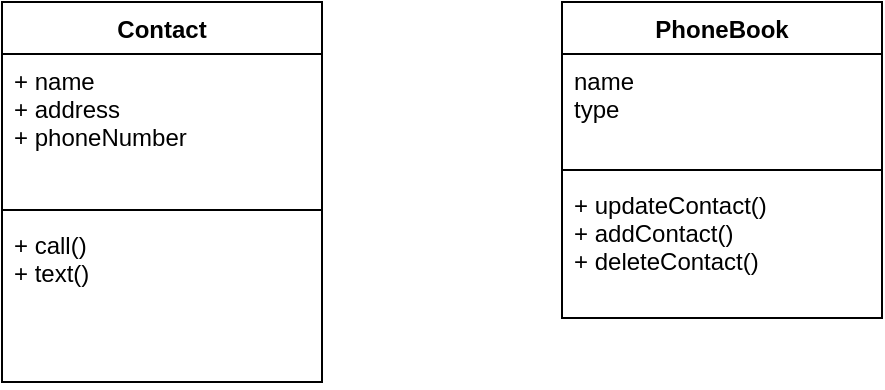 <mxfile version="20.8.16" type="device" pages="2"><diagram name="pureOOP" id="_ozzcdA4qaeqQsd1lGuB"><mxGraphModel dx="409" dy="270" grid="1" gridSize="10" guides="1" tooltips="1" connect="1" arrows="1" fold="1" page="1" pageScale="1" pageWidth="827" pageHeight="1169" math="0" shadow="0"><root><mxCell id="0"/><mxCell id="1" parent="0"/><mxCell id="THiSLO_yrM8mBC_T4Ixa-1" value="Contact" style="swimlane;fontStyle=1;align=center;verticalAlign=top;childLayout=stackLayout;horizontal=1;startSize=26;horizontalStack=0;resizeParent=1;resizeParentMax=0;resizeLast=0;collapsible=1;marginBottom=0;" vertex="1" parent="1"><mxGeometry x="190" y="40" width="160" height="190" as="geometry"/></mxCell><mxCell id="THiSLO_yrM8mBC_T4Ixa-2" value="+ name&#10;+ address&#10;+ phoneNumber" style="text;strokeColor=none;fillColor=none;align=left;verticalAlign=top;spacingLeft=4;spacingRight=4;overflow=hidden;rotatable=0;points=[[0,0.5],[1,0.5]];portConstraint=eastwest;" vertex="1" parent="THiSLO_yrM8mBC_T4Ixa-1"><mxGeometry y="26" width="160" height="74" as="geometry"/></mxCell><mxCell id="THiSLO_yrM8mBC_T4Ixa-3" value="" style="line;strokeWidth=1;fillColor=none;align=left;verticalAlign=middle;spacingTop=-1;spacingLeft=3;spacingRight=3;rotatable=0;labelPosition=right;points=[];portConstraint=eastwest;strokeColor=inherit;" vertex="1" parent="THiSLO_yrM8mBC_T4Ixa-1"><mxGeometry y="100" width="160" height="8" as="geometry"/></mxCell><mxCell id="THiSLO_yrM8mBC_T4Ixa-4" value="+ call()&#10;+ text()&#10;" style="text;strokeColor=none;fillColor=none;align=left;verticalAlign=top;spacingLeft=4;spacingRight=4;overflow=hidden;rotatable=0;points=[[0,0.5],[1,0.5]];portConstraint=eastwest;" vertex="1" parent="THiSLO_yrM8mBC_T4Ixa-1"><mxGeometry y="108" width="160" height="82" as="geometry"/></mxCell><mxCell id="THiSLO_yrM8mBC_T4Ixa-5" value="PhoneBook" style="swimlane;fontStyle=1;align=center;verticalAlign=top;childLayout=stackLayout;horizontal=1;startSize=26;horizontalStack=0;resizeParent=1;resizeParentMax=0;resizeLast=0;collapsible=1;marginBottom=0;" vertex="1" parent="1"><mxGeometry x="470" y="40" width="160" height="158" as="geometry"/></mxCell><mxCell id="THiSLO_yrM8mBC_T4Ixa-6" value="name&#10;type" style="text;strokeColor=none;fillColor=none;align=left;verticalAlign=top;spacingLeft=4;spacingRight=4;overflow=hidden;rotatable=0;points=[[0,0.5],[1,0.5]];portConstraint=eastwest;" vertex="1" parent="THiSLO_yrM8mBC_T4Ixa-5"><mxGeometry y="26" width="160" height="54" as="geometry"/></mxCell><mxCell id="THiSLO_yrM8mBC_T4Ixa-7" value="" style="line;strokeWidth=1;fillColor=none;align=left;verticalAlign=middle;spacingTop=-1;spacingLeft=3;spacingRight=3;rotatable=0;labelPosition=right;points=[];portConstraint=eastwest;strokeColor=inherit;" vertex="1" parent="THiSLO_yrM8mBC_T4Ixa-5"><mxGeometry y="80" width="160" height="8" as="geometry"/></mxCell><mxCell id="THiSLO_yrM8mBC_T4Ixa-8" value="+ updateContact()&#10;+ addContact()&#10;+ deleteContact()" style="text;strokeColor=none;fillColor=none;align=left;verticalAlign=top;spacingLeft=4;spacingRight=4;overflow=hidden;rotatable=0;points=[[0,0.5],[1,0.5]];portConstraint=eastwest;" vertex="1" parent="THiSLO_yrM8mBC_T4Ixa-5"><mxGeometry y="88" width="160" height="70" as="geometry"/></mxCell></root></mxGraphModel></diagram><diagram id="034tErN6mPgmRgYVALCg" name="ddd - domain driven design"><mxGraphModel dx="1420" dy="1560" grid="1" gridSize="10" guides="1" tooltips="1" connect="1" arrows="1" fold="1" page="1" pageScale="1" pageWidth="827" pageHeight="1169" math="0" shadow="0"><root><mxCell id="0"/><mxCell id="1" parent="0"/><mxCell id="s6jqe-sYnxr6uZSqgJ3I-1" value="Contact" style="swimlane;fontStyle=1;align=center;verticalAlign=top;childLayout=stackLayout;horizontal=1;startSize=26;horizontalStack=0;resizeParent=1;resizeParentMax=0;resizeLast=0;collapsible=1;marginBottom=0;fillColor=#ffe6cc;strokeColor=#d79b00;" vertex="1" parent="1"><mxGeometry x="50" y="146" width="160" height="108" as="geometry"/></mxCell><mxCell id="s6jqe-sYnxr6uZSqgJ3I-2" value="+ name&#10;+ address&#10;+ phoneNumber" style="text;strokeColor=none;fillColor=none;align=left;verticalAlign=top;spacingLeft=4;spacingRight=4;overflow=hidden;rotatable=0;points=[[0,0.5],[1,0.5]];portConstraint=eastwest;" vertex="1" parent="s6jqe-sYnxr6uZSqgJ3I-1"><mxGeometry y="26" width="160" height="74" as="geometry"/></mxCell><mxCell id="s6jqe-sYnxr6uZSqgJ3I-3" value="" style="line;strokeWidth=1;fillColor=none;align=left;verticalAlign=middle;spacingTop=-1;spacingLeft=3;spacingRight=3;rotatable=0;labelPosition=right;points=[];portConstraint=eastwest;strokeColor=inherit;" vertex="1" parent="s6jqe-sYnxr6uZSqgJ3I-1"><mxGeometry y="100" width="160" height="8" as="geometry"/></mxCell><mxCell id="8azJwx-zwZkx7p0o7YW0-1" value="PhoneService" style="swimlane;fontStyle=1;align=center;verticalAlign=top;childLayout=stackLayout;horizontal=1;startSize=26;horizontalStack=0;resizeParent=1;resizeParentMax=0;resizeLast=0;collapsible=1;marginBottom=0;fillColor=#e1d5e7;strokeColor=#9673a6;" vertex="1" parent="1"><mxGeometry x="254" y="90" width="160" height="116" as="geometry"/></mxCell><mxCell id="8azJwx-zwZkx7p0o7YW0-3" value="" style="line;strokeWidth=1;fillColor=none;align=left;verticalAlign=middle;spacingTop=-1;spacingLeft=3;spacingRight=3;rotatable=0;labelPosition=right;points=[];portConstraint=eastwest;strokeColor=inherit;" vertex="1" parent="8azJwx-zwZkx7p0o7YW0-1"><mxGeometry y="26" width="160" height="8" as="geometry"/></mxCell><mxCell id="8azJwx-zwZkx7p0o7YW0-4" value="+ call()&#10;+ text()&#10;" style="text;strokeColor=none;fillColor=none;align=left;verticalAlign=top;spacingLeft=4;spacingRight=4;overflow=hidden;rotatable=0;points=[[0,0.5],[1,0.5]];portConstraint=eastwest;" vertex="1" parent="8azJwx-zwZkx7p0o7YW0-1"><mxGeometry y="34" width="160" height="82" as="geometry"/></mxCell><mxCell id="GIxwLGq6fN5JX2NHKSSs-1" style="edgeStyle=orthogonalEdgeStyle;rounded=0;orthogonalLoop=1;jettySize=auto;html=1;exitX=0.5;exitY=1;exitDx=0;exitDy=0;" edge="1" parent="1" source="8azJwx-zwZkx7p0o7YW0-5" target="s6jqe-sYnxr6uZSqgJ3I-1"><mxGeometry relative="1" as="geometry"/></mxCell><mxCell id="8azJwx-zwZkx7p0o7YW0-5" value="&lt;h1&gt;Contact &quot;Domain&quot; class&lt;/h1&gt;&lt;p&gt;represents the data&lt;/p&gt;" style="text;html=1;strokeColor=none;fillColor=none;spacing=5;spacingTop=-20;whiteSpace=wrap;overflow=hidden;rounded=0;" vertex="1" parent="1"><mxGeometry x="35" y="-50" width="190" height="120" as="geometry"/></mxCell><mxCell id="8azJwx-zwZkx7p0o7YW0-7" value="&lt;h1&gt;Service class&lt;/h1&gt;&lt;p&gt;represents the actions / features we have in the application&lt;/p&gt;" style="text;html=1;strokeColor=none;fillColor=none;spacing=5;spacingTop=-20;whiteSpace=wrap;overflow=hidden;rounded=0;" vertex="1" parent="1"><mxGeometry x="260" y="-120" width="190" height="120" as="geometry"/></mxCell><mxCell id="8azJwx-zwZkx7p0o7YW0-8" value="PhoneBook" style="swimlane;fontStyle=1;align=center;verticalAlign=top;childLayout=stackLayout;horizontal=1;startSize=26;horizontalStack=0;resizeParent=1;resizeParentMax=0;resizeLast=0;collapsible=1;marginBottom=0;fillColor=#ffe6cc;strokeColor=#d79b00;" vertex="1" parent="1"><mxGeometry x="50" y="290" width="160" height="108" as="geometry"/></mxCell><mxCell id="8azJwx-zwZkx7p0o7YW0-9" value="+ name&#10;+ type" style="text;strokeColor=none;fillColor=none;align=left;verticalAlign=top;spacingLeft=4;spacingRight=4;overflow=hidden;rotatable=0;points=[[0,0.5],[1,0.5]];portConstraint=eastwest;" vertex="1" parent="8azJwx-zwZkx7p0o7YW0-8"><mxGeometry y="26" width="160" height="74" as="geometry"/></mxCell><mxCell id="8azJwx-zwZkx7p0o7YW0-10" value="" style="line;strokeWidth=1;fillColor=none;align=left;verticalAlign=middle;spacingTop=-1;spacingLeft=3;spacingRight=3;rotatable=0;labelPosition=right;points=[];portConstraint=eastwest;strokeColor=inherit;" vertex="1" parent="8azJwx-zwZkx7p0o7YW0-8"><mxGeometry y="100" width="160" height="8" as="geometry"/></mxCell><mxCell id="8azJwx-zwZkx7p0o7YW0-11" value="ContactRepository" style="swimlane;fontStyle=1;align=center;verticalAlign=top;childLayout=stackLayout;horizontal=1;startSize=26;horizontalStack=0;resizeParent=1;resizeParentMax=0;resizeLast=0;collapsible=1;marginBottom=0;fillColor=#e1d5e7;strokeColor=#9673a6;" vertex="1" parent="1"><mxGeometry x="-150" y="190" width="160" height="116" as="geometry"/></mxCell><mxCell id="8azJwx-zwZkx7p0o7YW0-12" value="" style="line;strokeWidth=1;fillColor=none;align=left;verticalAlign=middle;spacingTop=-1;spacingLeft=3;spacingRight=3;rotatable=0;labelPosition=right;points=[];portConstraint=eastwest;strokeColor=inherit;" vertex="1" parent="8azJwx-zwZkx7p0o7YW0-11"><mxGeometry y="26" width="160" height="8" as="geometry"/></mxCell><mxCell id="8azJwx-zwZkx7p0o7YW0-13" value="+ updateContact()&#10;+ addContact()&#10;+ deleteContact()" style="text;strokeColor=none;fillColor=none;align=left;verticalAlign=top;spacingLeft=4;spacingRight=4;overflow=hidden;rotatable=0;points=[[0,0.5],[1,0.5]];portConstraint=eastwest;" vertex="1" parent="8azJwx-zwZkx7p0o7YW0-11"><mxGeometry y="34" width="160" height="82" as="geometry"/></mxCell><mxCell id="MqxkqZPldnrRTTl2jyhI-1" value="" style="shape=cylinder3;whiteSpace=wrap;html=1;boundedLbl=1;backgroundOutline=1;size=15;" vertex="1" parent="1"><mxGeometry x="-270" y="224" width="60" height="80" as="geometry"/></mxCell><mxCell id="MqxkqZPldnrRTTl2jyhI-3" style="edgeStyle=orthogonalEdgeStyle;rounded=0;orthogonalLoop=1;jettySize=auto;html=1;exitX=1;exitY=0.5;exitDx=0;exitDy=0;entryX=0;entryY=0.5;entryDx=0;entryDy=0;" edge="1" parent="1" source="8azJwx-zwZkx7p0o7YW0-13" target="s6jqe-sYnxr6uZSqgJ3I-2"><mxGeometry relative="1" as="geometry"/></mxCell><mxCell id="MqxkqZPldnrRTTl2jyhI-4" style="edgeStyle=orthogonalEdgeStyle;rounded=0;orthogonalLoop=1;jettySize=auto;html=1;exitX=0;exitY=0.5;exitDx=0;exitDy=0;" edge="1" parent="1" source="8azJwx-zwZkx7p0o7YW0-13" target="MqxkqZPldnrRTTl2jyhI-1"><mxGeometry relative="1" as="geometry"/></mxCell></root></mxGraphModel></diagram></mxfile>
